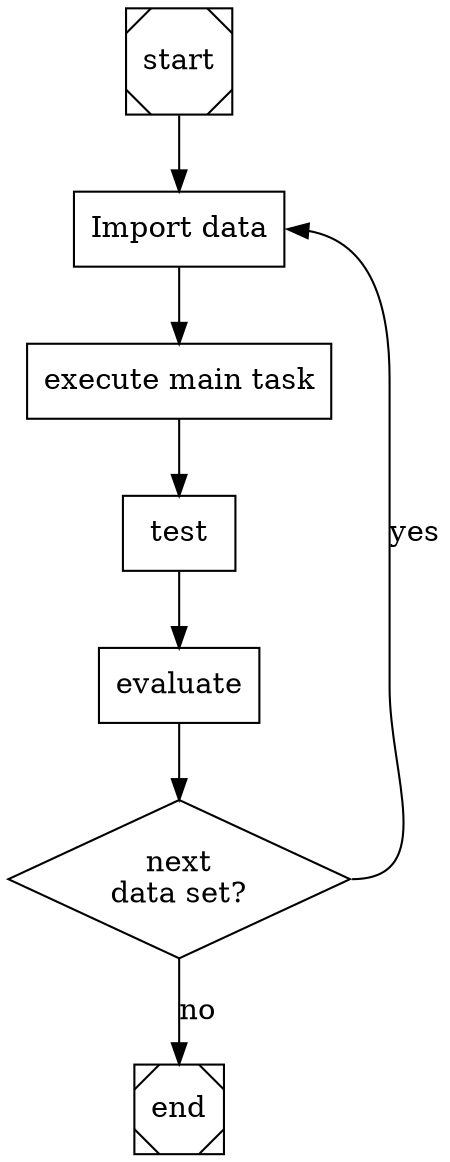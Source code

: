 digraph G {
	//graph[splines=ortho]
	rankdir="TB"
	
	edge[weight=2];
	a0 [label="Import data"];
	a1 [label="execute main task"];
	a2 [label="test"]
	a3[label="evaluate"]
	a4 [label="next\ndata set\?"];
	
	start -> a0;
	a0 -> a1;
	a1 -> a2;
	a2 -> a3;
	a3 -> a4;
	a4 -> end [label="no"];

	start [shape=Msquare];
	a0 [shape = rectangle];
	a1 [shape = rectangle];
	a2 [shape = rectangle];
	a3 [shape = rectangle];
	a4 [shape = diamond];
	end [shape=Msquare];

	edge[weight=1];
	a4 -> a0 [label="yes", tailport=e, headport=e];
}
